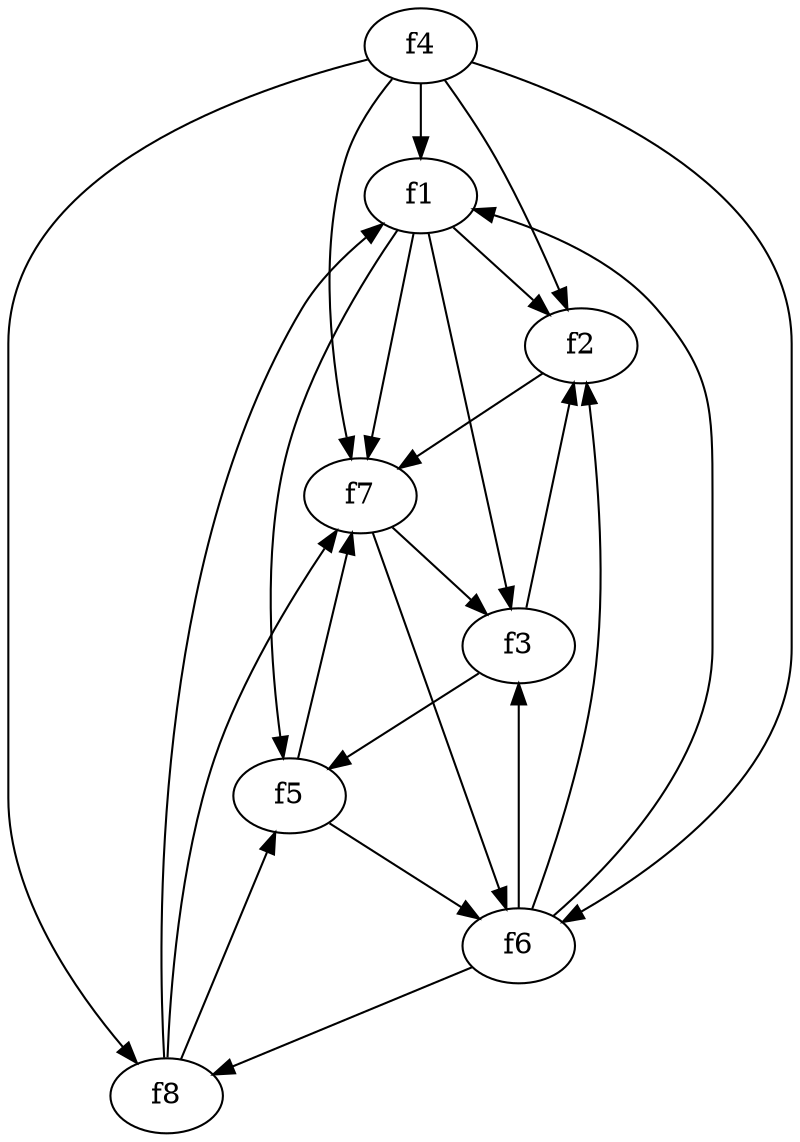 strict digraph  {
f1;
f2;
f3;
f4;
f5;
f6;
f7;
f8;
f1 -> f2  [weight=2];
f1 -> f5  [weight=2];
f1 -> f3  [weight=2];
f1 -> f7  [weight=2];
f2 -> f7  [weight=2];
f3 -> f5  [weight=2];
f3 -> f2  [weight=2];
f4 -> f2  [weight=2];
f4 -> f7  [weight=2];
f4 -> f1  [weight=2];
f4 -> f6  [weight=2];
f4 -> f8  [weight=2];
f5 -> f7  [weight=2];
f5 -> f6  [weight=2];
f6 -> f1  [weight=2];
f6 -> f2  [weight=2];
f6 -> f3  [weight=2];
f6 -> f8  [weight=2];
f7 -> f6  [weight=2];
f7 -> f3  [weight=2];
f8 -> f1  [weight=2];
f8 -> f5  [weight=2];
f8 -> f7  [weight=2];
}

